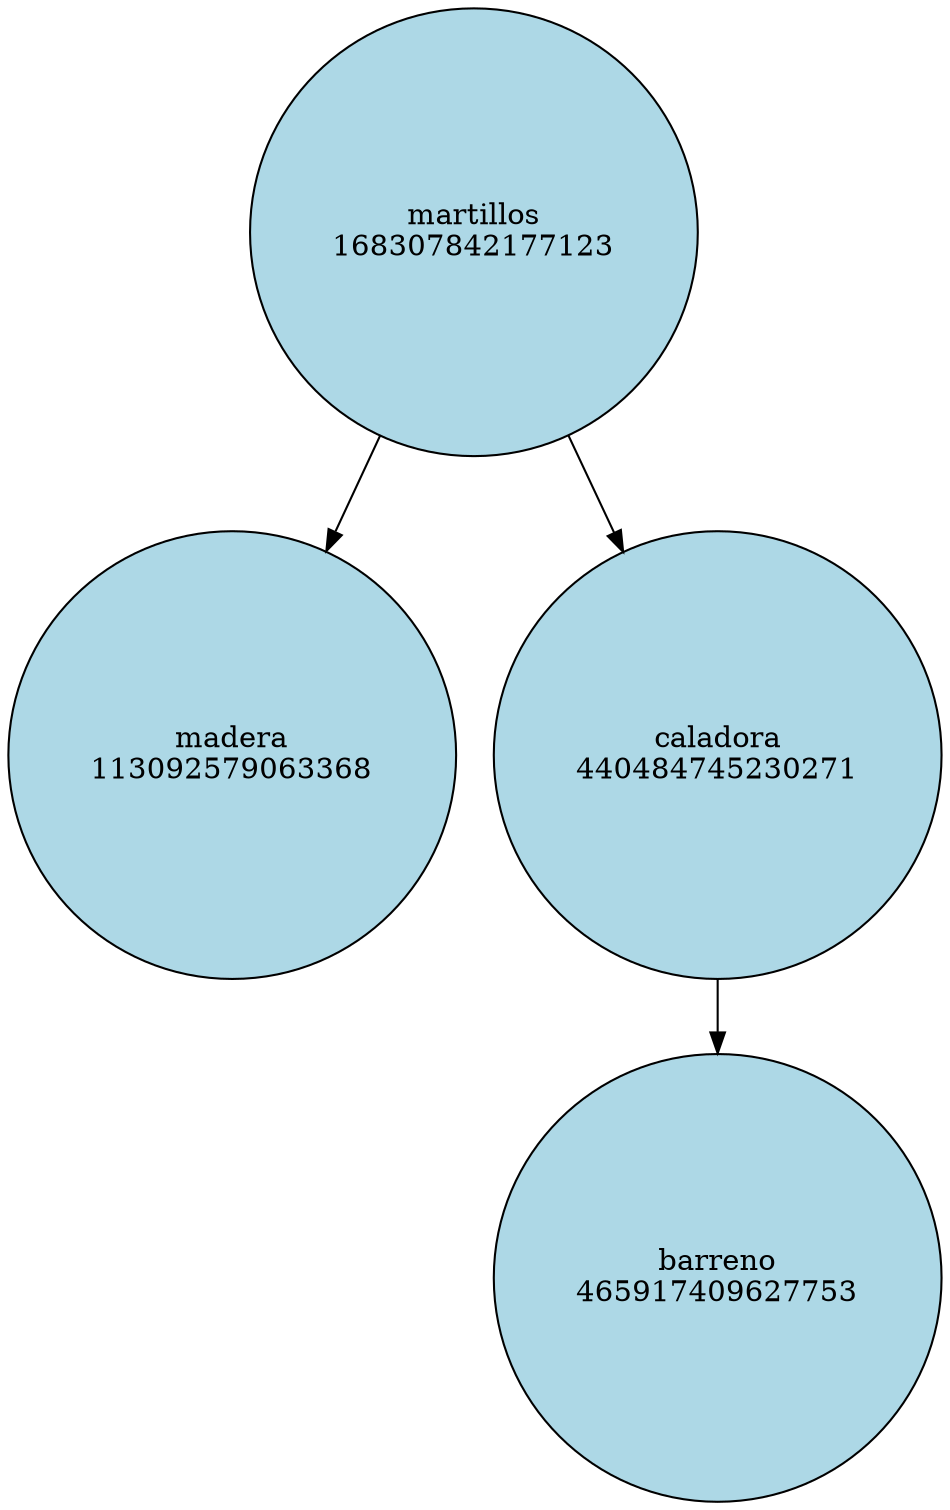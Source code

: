 digraph AVL {
    node [shape=circle, style=filled];
    "168307842177123" [label="martillos\n168307842177123", fillcolor=lightblue];
    "168307842177123" -> "113092579063368";
    "113092579063368" [label="madera\n113092579063368", fillcolor=lightblue];
    "168307842177123" -> "440484745230271";
    "440484745230271" [label="caladora\n440484745230271", fillcolor=lightblue];
    "440484745230271" -> "465917409627753";
    "465917409627753" [label="barreno\n465917409627753", fillcolor=lightblue];
}
